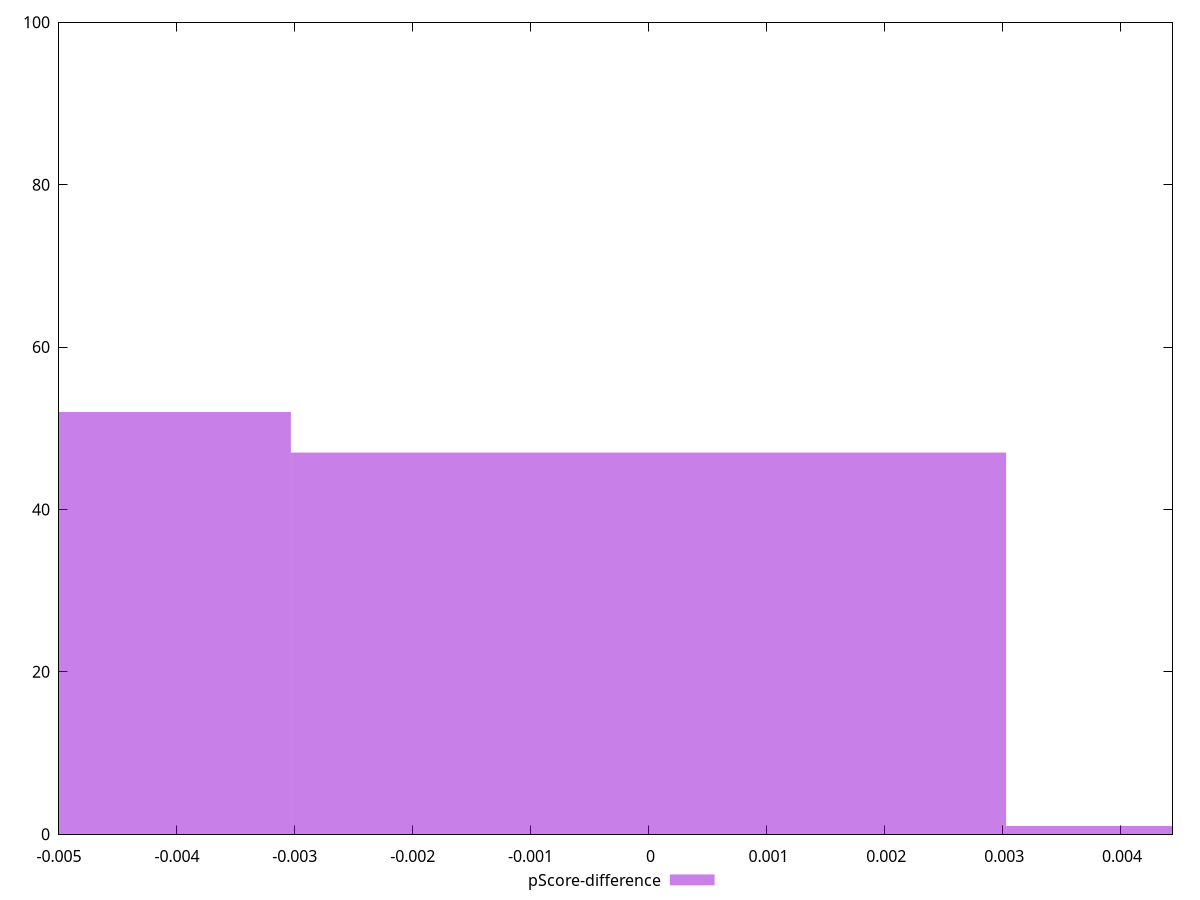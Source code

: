 reset

$pScoreDifference <<EOF
0 47
-0.006066457451194679 52
0.006066457451194679 1
EOF

set key outside below
set boxwidth 0.006066457451194679
set xrange [-0.0050000000000000044:0.004444444444444473]
set yrange [0:100]
set trange [0:100]
set style fill transparent solid 0.5 noborder
set terminal svg size 640, 490 enhanced background rgb 'white'
set output "report_00009_2021-02-08T22-37-41.559Z/uses-optimized-images/samples/pages/pScore-difference/histogram.svg"

plot $pScoreDifference title "pScore-difference" with boxes

reset

